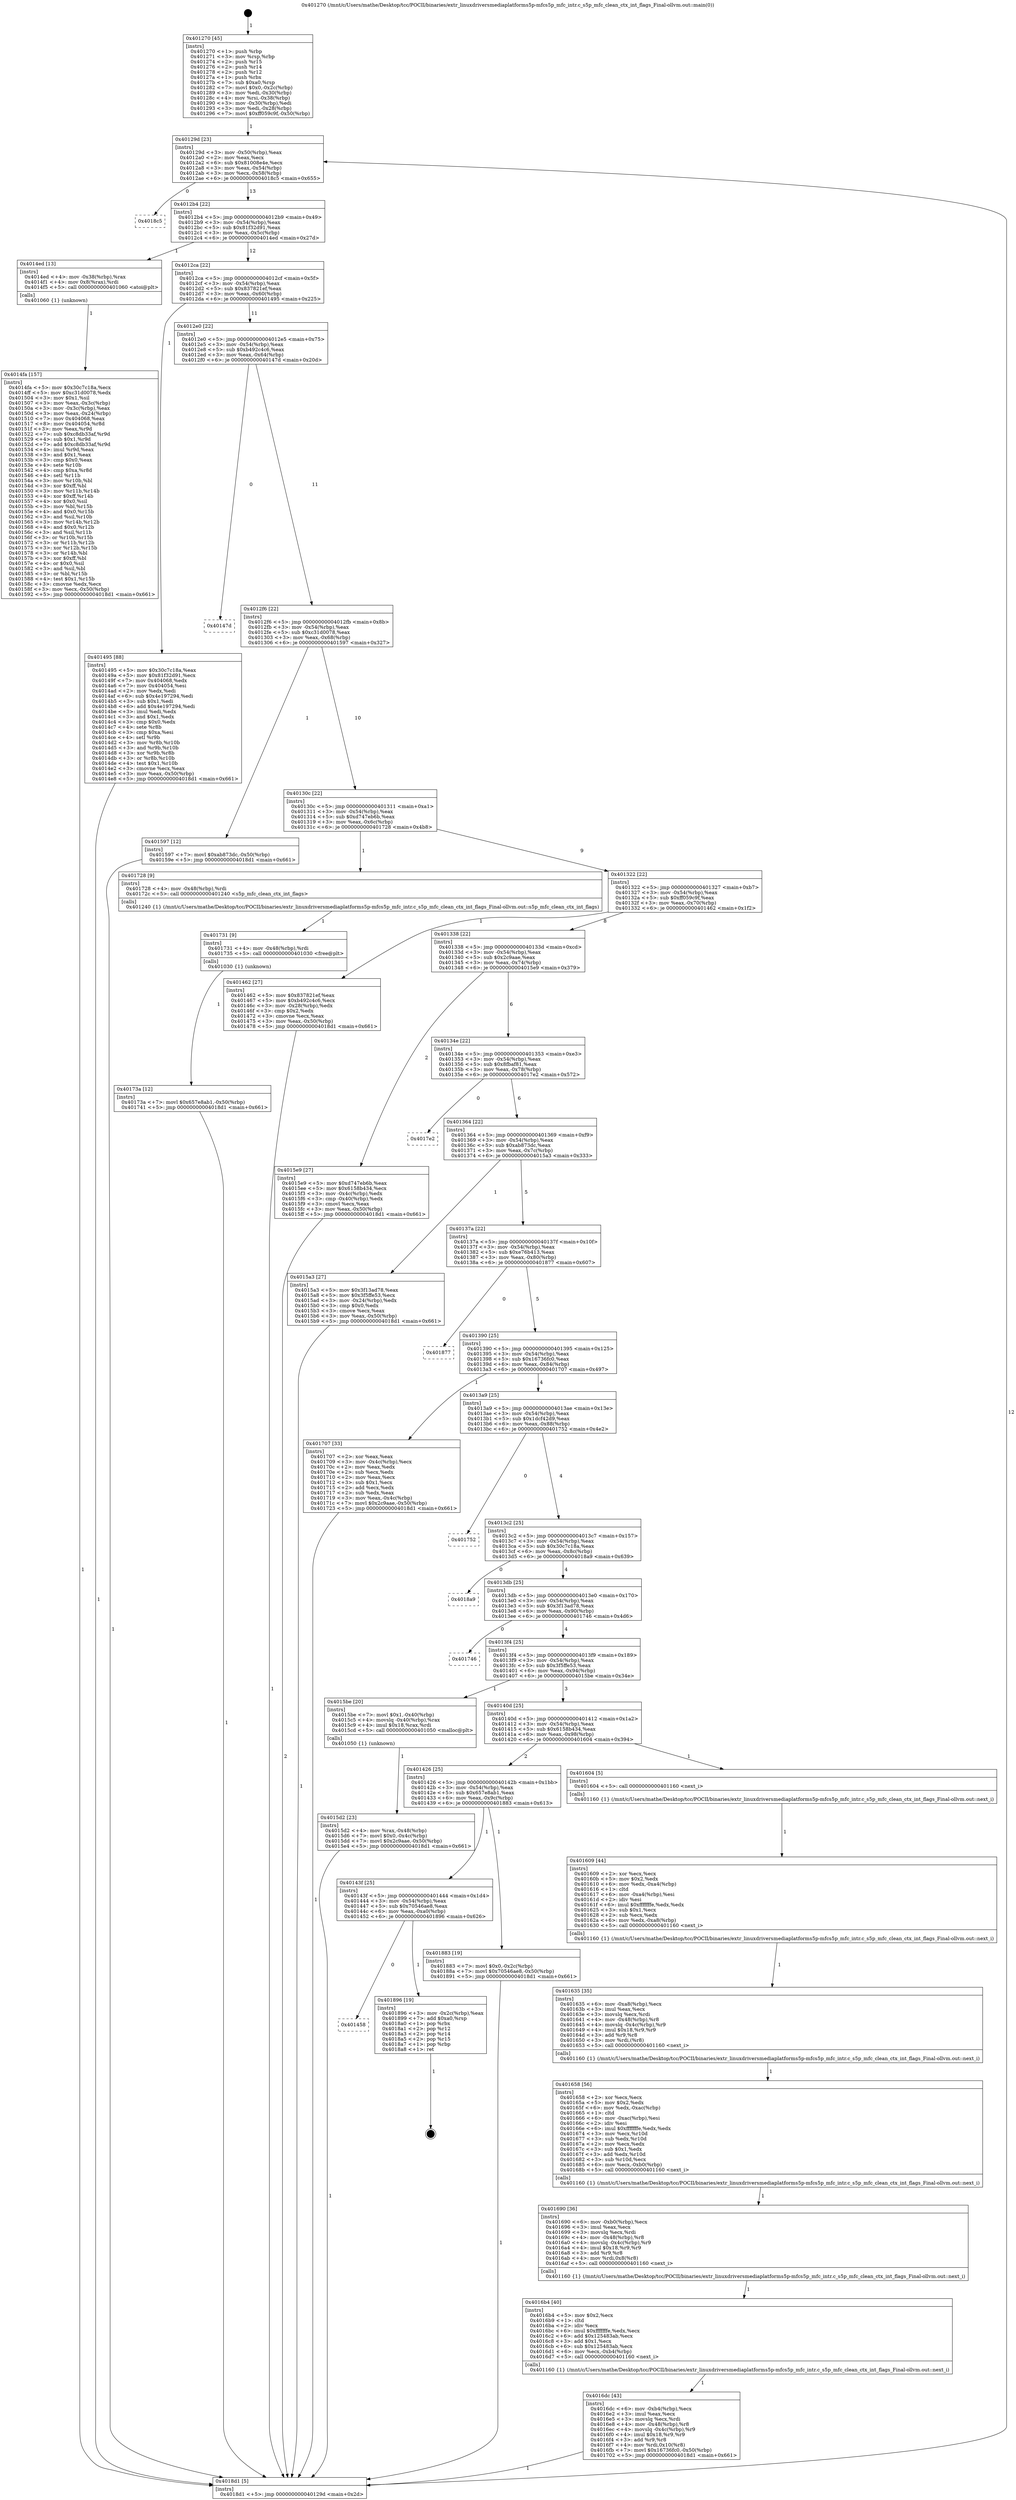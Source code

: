 digraph "0x401270" {
  label = "0x401270 (/mnt/c/Users/mathe/Desktop/tcc/POCII/binaries/extr_linuxdriversmediaplatforms5p-mfcs5p_mfc_intr.c_s5p_mfc_clean_ctx_int_flags_Final-ollvm.out::main(0))"
  labelloc = "t"
  node[shape=record]

  Entry [label="",width=0.3,height=0.3,shape=circle,fillcolor=black,style=filled]
  "0x40129d" [label="{
     0x40129d [23]\l
     | [instrs]\l
     &nbsp;&nbsp;0x40129d \<+3\>: mov -0x50(%rbp),%eax\l
     &nbsp;&nbsp;0x4012a0 \<+2\>: mov %eax,%ecx\l
     &nbsp;&nbsp;0x4012a2 \<+6\>: sub $0x81008e4e,%ecx\l
     &nbsp;&nbsp;0x4012a8 \<+3\>: mov %eax,-0x54(%rbp)\l
     &nbsp;&nbsp;0x4012ab \<+3\>: mov %ecx,-0x58(%rbp)\l
     &nbsp;&nbsp;0x4012ae \<+6\>: je 00000000004018c5 \<main+0x655\>\l
  }"]
  "0x4018c5" [label="{
     0x4018c5\l
  }", style=dashed]
  "0x4012b4" [label="{
     0x4012b4 [22]\l
     | [instrs]\l
     &nbsp;&nbsp;0x4012b4 \<+5\>: jmp 00000000004012b9 \<main+0x49\>\l
     &nbsp;&nbsp;0x4012b9 \<+3\>: mov -0x54(%rbp),%eax\l
     &nbsp;&nbsp;0x4012bc \<+5\>: sub $0x81f32d91,%eax\l
     &nbsp;&nbsp;0x4012c1 \<+3\>: mov %eax,-0x5c(%rbp)\l
     &nbsp;&nbsp;0x4012c4 \<+6\>: je 00000000004014ed \<main+0x27d\>\l
  }"]
  Exit [label="",width=0.3,height=0.3,shape=circle,fillcolor=black,style=filled,peripheries=2]
  "0x4014ed" [label="{
     0x4014ed [13]\l
     | [instrs]\l
     &nbsp;&nbsp;0x4014ed \<+4\>: mov -0x38(%rbp),%rax\l
     &nbsp;&nbsp;0x4014f1 \<+4\>: mov 0x8(%rax),%rdi\l
     &nbsp;&nbsp;0x4014f5 \<+5\>: call 0000000000401060 \<atoi@plt\>\l
     | [calls]\l
     &nbsp;&nbsp;0x401060 \{1\} (unknown)\l
  }"]
  "0x4012ca" [label="{
     0x4012ca [22]\l
     | [instrs]\l
     &nbsp;&nbsp;0x4012ca \<+5\>: jmp 00000000004012cf \<main+0x5f\>\l
     &nbsp;&nbsp;0x4012cf \<+3\>: mov -0x54(%rbp),%eax\l
     &nbsp;&nbsp;0x4012d2 \<+5\>: sub $0x837821ef,%eax\l
     &nbsp;&nbsp;0x4012d7 \<+3\>: mov %eax,-0x60(%rbp)\l
     &nbsp;&nbsp;0x4012da \<+6\>: je 0000000000401495 \<main+0x225\>\l
  }"]
  "0x401458" [label="{
     0x401458\l
  }", style=dashed]
  "0x401495" [label="{
     0x401495 [88]\l
     | [instrs]\l
     &nbsp;&nbsp;0x401495 \<+5\>: mov $0x30c7c18a,%eax\l
     &nbsp;&nbsp;0x40149a \<+5\>: mov $0x81f32d91,%ecx\l
     &nbsp;&nbsp;0x40149f \<+7\>: mov 0x404068,%edx\l
     &nbsp;&nbsp;0x4014a6 \<+7\>: mov 0x404054,%esi\l
     &nbsp;&nbsp;0x4014ad \<+2\>: mov %edx,%edi\l
     &nbsp;&nbsp;0x4014af \<+6\>: sub $0x4e197294,%edi\l
     &nbsp;&nbsp;0x4014b5 \<+3\>: sub $0x1,%edi\l
     &nbsp;&nbsp;0x4014b8 \<+6\>: add $0x4e197294,%edi\l
     &nbsp;&nbsp;0x4014be \<+3\>: imul %edi,%edx\l
     &nbsp;&nbsp;0x4014c1 \<+3\>: and $0x1,%edx\l
     &nbsp;&nbsp;0x4014c4 \<+3\>: cmp $0x0,%edx\l
     &nbsp;&nbsp;0x4014c7 \<+4\>: sete %r8b\l
     &nbsp;&nbsp;0x4014cb \<+3\>: cmp $0xa,%esi\l
     &nbsp;&nbsp;0x4014ce \<+4\>: setl %r9b\l
     &nbsp;&nbsp;0x4014d2 \<+3\>: mov %r8b,%r10b\l
     &nbsp;&nbsp;0x4014d5 \<+3\>: and %r9b,%r10b\l
     &nbsp;&nbsp;0x4014d8 \<+3\>: xor %r9b,%r8b\l
     &nbsp;&nbsp;0x4014db \<+3\>: or %r8b,%r10b\l
     &nbsp;&nbsp;0x4014de \<+4\>: test $0x1,%r10b\l
     &nbsp;&nbsp;0x4014e2 \<+3\>: cmovne %ecx,%eax\l
     &nbsp;&nbsp;0x4014e5 \<+3\>: mov %eax,-0x50(%rbp)\l
     &nbsp;&nbsp;0x4014e8 \<+5\>: jmp 00000000004018d1 \<main+0x661\>\l
  }"]
  "0x4012e0" [label="{
     0x4012e0 [22]\l
     | [instrs]\l
     &nbsp;&nbsp;0x4012e0 \<+5\>: jmp 00000000004012e5 \<main+0x75\>\l
     &nbsp;&nbsp;0x4012e5 \<+3\>: mov -0x54(%rbp),%eax\l
     &nbsp;&nbsp;0x4012e8 \<+5\>: sub $0xb492c4c6,%eax\l
     &nbsp;&nbsp;0x4012ed \<+3\>: mov %eax,-0x64(%rbp)\l
     &nbsp;&nbsp;0x4012f0 \<+6\>: je 000000000040147d \<main+0x20d\>\l
  }"]
  "0x401896" [label="{
     0x401896 [19]\l
     | [instrs]\l
     &nbsp;&nbsp;0x401896 \<+3\>: mov -0x2c(%rbp),%eax\l
     &nbsp;&nbsp;0x401899 \<+7\>: add $0xa0,%rsp\l
     &nbsp;&nbsp;0x4018a0 \<+1\>: pop %rbx\l
     &nbsp;&nbsp;0x4018a1 \<+2\>: pop %r12\l
     &nbsp;&nbsp;0x4018a3 \<+2\>: pop %r14\l
     &nbsp;&nbsp;0x4018a5 \<+2\>: pop %r15\l
     &nbsp;&nbsp;0x4018a7 \<+1\>: pop %rbp\l
     &nbsp;&nbsp;0x4018a8 \<+1\>: ret\l
  }"]
  "0x40147d" [label="{
     0x40147d\l
  }", style=dashed]
  "0x4012f6" [label="{
     0x4012f6 [22]\l
     | [instrs]\l
     &nbsp;&nbsp;0x4012f6 \<+5\>: jmp 00000000004012fb \<main+0x8b\>\l
     &nbsp;&nbsp;0x4012fb \<+3\>: mov -0x54(%rbp),%eax\l
     &nbsp;&nbsp;0x4012fe \<+5\>: sub $0xc31d0078,%eax\l
     &nbsp;&nbsp;0x401303 \<+3\>: mov %eax,-0x68(%rbp)\l
     &nbsp;&nbsp;0x401306 \<+6\>: je 0000000000401597 \<main+0x327\>\l
  }"]
  "0x40143f" [label="{
     0x40143f [25]\l
     | [instrs]\l
     &nbsp;&nbsp;0x40143f \<+5\>: jmp 0000000000401444 \<main+0x1d4\>\l
     &nbsp;&nbsp;0x401444 \<+3\>: mov -0x54(%rbp),%eax\l
     &nbsp;&nbsp;0x401447 \<+5\>: sub $0x70546ae8,%eax\l
     &nbsp;&nbsp;0x40144c \<+6\>: mov %eax,-0xa0(%rbp)\l
     &nbsp;&nbsp;0x401452 \<+6\>: je 0000000000401896 \<main+0x626\>\l
  }"]
  "0x401597" [label="{
     0x401597 [12]\l
     | [instrs]\l
     &nbsp;&nbsp;0x401597 \<+7\>: movl $0xab873dc,-0x50(%rbp)\l
     &nbsp;&nbsp;0x40159e \<+5\>: jmp 00000000004018d1 \<main+0x661\>\l
  }"]
  "0x40130c" [label="{
     0x40130c [22]\l
     | [instrs]\l
     &nbsp;&nbsp;0x40130c \<+5\>: jmp 0000000000401311 \<main+0xa1\>\l
     &nbsp;&nbsp;0x401311 \<+3\>: mov -0x54(%rbp),%eax\l
     &nbsp;&nbsp;0x401314 \<+5\>: sub $0xd747eb6b,%eax\l
     &nbsp;&nbsp;0x401319 \<+3\>: mov %eax,-0x6c(%rbp)\l
     &nbsp;&nbsp;0x40131c \<+6\>: je 0000000000401728 \<main+0x4b8\>\l
  }"]
  "0x401883" [label="{
     0x401883 [19]\l
     | [instrs]\l
     &nbsp;&nbsp;0x401883 \<+7\>: movl $0x0,-0x2c(%rbp)\l
     &nbsp;&nbsp;0x40188a \<+7\>: movl $0x70546ae8,-0x50(%rbp)\l
     &nbsp;&nbsp;0x401891 \<+5\>: jmp 00000000004018d1 \<main+0x661\>\l
  }"]
  "0x401728" [label="{
     0x401728 [9]\l
     | [instrs]\l
     &nbsp;&nbsp;0x401728 \<+4\>: mov -0x48(%rbp),%rdi\l
     &nbsp;&nbsp;0x40172c \<+5\>: call 0000000000401240 \<s5p_mfc_clean_ctx_int_flags\>\l
     | [calls]\l
     &nbsp;&nbsp;0x401240 \{1\} (/mnt/c/Users/mathe/Desktop/tcc/POCII/binaries/extr_linuxdriversmediaplatforms5p-mfcs5p_mfc_intr.c_s5p_mfc_clean_ctx_int_flags_Final-ollvm.out::s5p_mfc_clean_ctx_int_flags)\l
  }"]
  "0x401322" [label="{
     0x401322 [22]\l
     | [instrs]\l
     &nbsp;&nbsp;0x401322 \<+5\>: jmp 0000000000401327 \<main+0xb7\>\l
     &nbsp;&nbsp;0x401327 \<+3\>: mov -0x54(%rbp),%eax\l
     &nbsp;&nbsp;0x40132a \<+5\>: sub $0xff059c9f,%eax\l
     &nbsp;&nbsp;0x40132f \<+3\>: mov %eax,-0x70(%rbp)\l
     &nbsp;&nbsp;0x401332 \<+6\>: je 0000000000401462 \<main+0x1f2\>\l
  }"]
  "0x40173a" [label="{
     0x40173a [12]\l
     | [instrs]\l
     &nbsp;&nbsp;0x40173a \<+7\>: movl $0x657e8ab1,-0x50(%rbp)\l
     &nbsp;&nbsp;0x401741 \<+5\>: jmp 00000000004018d1 \<main+0x661\>\l
  }"]
  "0x401462" [label="{
     0x401462 [27]\l
     | [instrs]\l
     &nbsp;&nbsp;0x401462 \<+5\>: mov $0x837821ef,%eax\l
     &nbsp;&nbsp;0x401467 \<+5\>: mov $0xb492c4c6,%ecx\l
     &nbsp;&nbsp;0x40146c \<+3\>: mov -0x28(%rbp),%edx\l
     &nbsp;&nbsp;0x40146f \<+3\>: cmp $0x2,%edx\l
     &nbsp;&nbsp;0x401472 \<+3\>: cmovne %ecx,%eax\l
     &nbsp;&nbsp;0x401475 \<+3\>: mov %eax,-0x50(%rbp)\l
     &nbsp;&nbsp;0x401478 \<+5\>: jmp 00000000004018d1 \<main+0x661\>\l
  }"]
  "0x401338" [label="{
     0x401338 [22]\l
     | [instrs]\l
     &nbsp;&nbsp;0x401338 \<+5\>: jmp 000000000040133d \<main+0xcd\>\l
     &nbsp;&nbsp;0x40133d \<+3\>: mov -0x54(%rbp),%eax\l
     &nbsp;&nbsp;0x401340 \<+5\>: sub $0x2c9aae,%eax\l
     &nbsp;&nbsp;0x401345 \<+3\>: mov %eax,-0x74(%rbp)\l
     &nbsp;&nbsp;0x401348 \<+6\>: je 00000000004015e9 \<main+0x379\>\l
  }"]
  "0x4018d1" [label="{
     0x4018d1 [5]\l
     | [instrs]\l
     &nbsp;&nbsp;0x4018d1 \<+5\>: jmp 000000000040129d \<main+0x2d\>\l
  }"]
  "0x401270" [label="{
     0x401270 [45]\l
     | [instrs]\l
     &nbsp;&nbsp;0x401270 \<+1\>: push %rbp\l
     &nbsp;&nbsp;0x401271 \<+3\>: mov %rsp,%rbp\l
     &nbsp;&nbsp;0x401274 \<+2\>: push %r15\l
     &nbsp;&nbsp;0x401276 \<+2\>: push %r14\l
     &nbsp;&nbsp;0x401278 \<+2\>: push %r12\l
     &nbsp;&nbsp;0x40127a \<+1\>: push %rbx\l
     &nbsp;&nbsp;0x40127b \<+7\>: sub $0xa0,%rsp\l
     &nbsp;&nbsp;0x401282 \<+7\>: movl $0x0,-0x2c(%rbp)\l
     &nbsp;&nbsp;0x401289 \<+3\>: mov %edi,-0x30(%rbp)\l
     &nbsp;&nbsp;0x40128c \<+4\>: mov %rsi,-0x38(%rbp)\l
     &nbsp;&nbsp;0x401290 \<+3\>: mov -0x30(%rbp),%edi\l
     &nbsp;&nbsp;0x401293 \<+3\>: mov %edi,-0x28(%rbp)\l
     &nbsp;&nbsp;0x401296 \<+7\>: movl $0xff059c9f,-0x50(%rbp)\l
  }"]
  "0x4014fa" [label="{
     0x4014fa [157]\l
     | [instrs]\l
     &nbsp;&nbsp;0x4014fa \<+5\>: mov $0x30c7c18a,%ecx\l
     &nbsp;&nbsp;0x4014ff \<+5\>: mov $0xc31d0078,%edx\l
     &nbsp;&nbsp;0x401504 \<+3\>: mov $0x1,%sil\l
     &nbsp;&nbsp;0x401507 \<+3\>: mov %eax,-0x3c(%rbp)\l
     &nbsp;&nbsp;0x40150a \<+3\>: mov -0x3c(%rbp),%eax\l
     &nbsp;&nbsp;0x40150d \<+3\>: mov %eax,-0x24(%rbp)\l
     &nbsp;&nbsp;0x401510 \<+7\>: mov 0x404068,%eax\l
     &nbsp;&nbsp;0x401517 \<+8\>: mov 0x404054,%r8d\l
     &nbsp;&nbsp;0x40151f \<+3\>: mov %eax,%r9d\l
     &nbsp;&nbsp;0x401522 \<+7\>: sub $0xc8db33af,%r9d\l
     &nbsp;&nbsp;0x401529 \<+4\>: sub $0x1,%r9d\l
     &nbsp;&nbsp;0x40152d \<+7\>: add $0xc8db33af,%r9d\l
     &nbsp;&nbsp;0x401534 \<+4\>: imul %r9d,%eax\l
     &nbsp;&nbsp;0x401538 \<+3\>: and $0x1,%eax\l
     &nbsp;&nbsp;0x40153b \<+3\>: cmp $0x0,%eax\l
     &nbsp;&nbsp;0x40153e \<+4\>: sete %r10b\l
     &nbsp;&nbsp;0x401542 \<+4\>: cmp $0xa,%r8d\l
     &nbsp;&nbsp;0x401546 \<+4\>: setl %r11b\l
     &nbsp;&nbsp;0x40154a \<+3\>: mov %r10b,%bl\l
     &nbsp;&nbsp;0x40154d \<+3\>: xor $0xff,%bl\l
     &nbsp;&nbsp;0x401550 \<+3\>: mov %r11b,%r14b\l
     &nbsp;&nbsp;0x401553 \<+4\>: xor $0xff,%r14b\l
     &nbsp;&nbsp;0x401557 \<+4\>: xor $0x0,%sil\l
     &nbsp;&nbsp;0x40155b \<+3\>: mov %bl,%r15b\l
     &nbsp;&nbsp;0x40155e \<+4\>: and $0x0,%r15b\l
     &nbsp;&nbsp;0x401562 \<+3\>: and %sil,%r10b\l
     &nbsp;&nbsp;0x401565 \<+3\>: mov %r14b,%r12b\l
     &nbsp;&nbsp;0x401568 \<+4\>: and $0x0,%r12b\l
     &nbsp;&nbsp;0x40156c \<+3\>: and %sil,%r11b\l
     &nbsp;&nbsp;0x40156f \<+3\>: or %r10b,%r15b\l
     &nbsp;&nbsp;0x401572 \<+3\>: or %r11b,%r12b\l
     &nbsp;&nbsp;0x401575 \<+3\>: xor %r12b,%r15b\l
     &nbsp;&nbsp;0x401578 \<+3\>: or %r14b,%bl\l
     &nbsp;&nbsp;0x40157b \<+3\>: xor $0xff,%bl\l
     &nbsp;&nbsp;0x40157e \<+4\>: or $0x0,%sil\l
     &nbsp;&nbsp;0x401582 \<+3\>: and %sil,%bl\l
     &nbsp;&nbsp;0x401585 \<+3\>: or %bl,%r15b\l
     &nbsp;&nbsp;0x401588 \<+4\>: test $0x1,%r15b\l
     &nbsp;&nbsp;0x40158c \<+3\>: cmovne %edx,%ecx\l
     &nbsp;&nbsp;0x40158f \<+3\>: mov %ecx,-0x50(%rbp)\l
     &nbsp;&nbsp;0x401592 \<+5\>: jmp 00000000004018d1 \<main+0x661\>\l
  }"]
  "0x401731" [label="{
     0x401731 [9]\l
     | [instrs]\l
     &nbsp;&nbsp;0x401731 \<+4\>: mov -0x48(%rbp),%rdi\l
     &nbsp;&nbsp;0x401735 \<+5\>: call 0000000000401030 \<free@plt\>\l
     | [calls]\l
     &nbsp;&nbsp;0x401030 \{1\} (unknown)\l
  }"]
  "0x4015e9" [label="{
     0x4015e9 [27]\l
     | [instrs]\l
     &nbsp;&nbsp;0x4015e9 \<+5\>: mov $0xd747eb6b,%eax\l
     &nbsp;&nbsp;0x4015ee \<+5\>: mov $0x6158b434,%ecx\l
     &nbsp;&nbsp;0x4015f3 \<+3\>: mov -0x4c(%rbp),%edx\l
     &nbsp;&nbsp;0x4015f6 \<+3\>: cmp -0x40(%rbp),%edx\l
     &nbsp;&nbsp;0x4015f9 \<+3\>: cmovl %ecx,%eax\l
     &nbsp;&nbsp;0x4015fc \<+3\>: mov %eax,-0x50(%rbp)\l
     &nbsp;&nbsp;0x4015ff \<+5\>: jmp 00000000004018d1 \<main+0x661\>\l
  }"]
  "0x40134e" [label="{
     0x40134e [22]\l
     | [instrs]\l
     &nbsp;&nbsp;0x40134e \<+5\>: jmp 0000000000401353 \<main+0xe3\>\l
     &nbsp;&nbsp;0x401353 \<+3\>: mov -0x54(%rbp),%eax\l
     &nbsp;&nbsp;0x401356 \<+5\>: sub $0x8fbaf81,%eax\l
     &nbsp;&nbsp;0x40135b \<+3\>: mov %eax,-0x78(%rbp)\l
     &nbsp;&nbsp;0x40135e \<+6\>: je 00000000004017e2 \<main+0x572\>\l
  }"]
  "0x4016dc" [label="{
     0x4016dc [43]\l
     | [instrs]\l
     &nbsp;&nbsp;0x4016dc \<+6\>: mov -0xb4(%rbp),%ecx\l
     &nbsp;&nbsp;0x4016e2 \<+3\>: imul %eax,%ecx\l
     &nbsp;&nbsp;0x4016e5 \<+3\>: movslq %ecx,%rdi\l
     &nbsp;&nbsp;0x4016e8 \<+4\>: mov -0x48(%rbp),%r8\l
     &nbsp;&nbsp;0x4016ec \<+4\>: movslq -0x4c(%rbp),%r9\l
     &nbsp;&nbsp;0x4016f0 \<+4\>: imul $0x18,%r9,%r9\l
     &nbsp;&nbsp;0x4016f4 \<+3\>: add %r9,%r8\l
     &nbsp;&nbsp;0x4016f7 \<+4\>: mov %rdi,0x10(%r8)\l
     &nbsp;&nbsp;0x4016fb \<+7\>: movl $0x16736fc0,-0x50(%rbp)\l
     &nbsp;&nbsp;0x401702 \<+5\>: jmp 00000000004018d1 \<main+0x661\>\l
  }"]
  "0x4017e2" [label="{
     0x4017e2\l
  }", style=dashed]
  "0x401364" [label="{
     0x401364 [22]\l
     | [instrs]\l
     &nbsp;&nbsp;0x401364 \<+5\>: jmp 0000000000401369 \<main+0xf9\>\l
     &nbsp;&nbsp;0x401369 \<+3\>: mov -0x54(%rbp),%eax\l
     &nbsp;&nbsp;0x40136c \<+5\>: sub $0xab873dc,%eax\l
     &nbsp;&nbsp;0x401371 \<+3\>: mov %eax,-0x7c(%rbp)\l
     &nbsp;&nbsp;0x401374 \<+6\>: je 00000000004015a3 \<main+0x333\>\l
  }"]
  "0x4016b4" [label="{
     0x4016b4 [40]\l
     | [instrs]\l
     &nbsp;&nbsp;0x4016b4 \<+5\>: mov $0x2,%ecx\l
     &nbsp;&nbsp;0x4016b9 \<+1\>: cltd\l
     &nbsp;&nbsp;0x4016ba \<+2\>: idiv %ecx\l
     &nbsp;&nbsp;0x4016bc \<+6\>: imul $0xfffffffe,%edx,%ecx\l
     &nbsp;&nbsp;0x4016c2 \<+6\>: add $0x125483ab,%ecx\l
     &nbsp;&nbsp;0x4016c8 \<+3\>: add $0x1,%ecx\l
     &nbsp;&nbsp;0x4016cb \<+6\>: sub $0x125483ab,%ecx\l
     &nbsp;&nbsp;0x4016d1 \<+6\>: mov %ecx,-0xb4(%rbp)\l
     &nbsp;&nbsp;0x4016d7 \<+5\>: call 0000000000401160 \<next_i\>\l
     | [calls]\l
     &nbsp;&nbsp;0x401160 \{1\} (/mnt/c/Users/mathe/Desktop/tcc/POCII/binaries/extr_linuxdriversmediaplatforms5p-mfcs5p_mfc_intr.c_s5p_mfc_clean_ctx_int_flags_Final-ollvm.out::next_i)\l
  }"]
  "0x4015a3" [label="{
     0x4015a3 [27]\l
     | [instrs]\l
     &nbsp;&nbsp;0x4015a3 \<+5\>: mov $0x3f13ad78,%eax\l
     &nbsp;&nbsp;0x4015a8 \<+5\>: mov $0x3f5ffe53,%ecx\l
     &nbsp;&nbsp;0x4015ad \<+3\>: mov -0x24(%rbp),%edx\l
     &nbsp;&nbsp;0x4015b0 \<+3\>: cmp $0x0,%edx\l
     &nbsp;&nbsp;0x4015b3 \<+3\>: cmove %ecx,%eax\l
     &nbsp;&nbsp;0x4015b6 \<+3\>: mov %eax,-0x50(%rbp)\l
     &nbsp;&nbsp;0x4015b9 \<+5\>: jmp 00000000004018d1 \<main+0x661\>\l
  }"]
  "0x40137a" [label="{
     0x40137a [22]\l
     | [instrs]\l
     &nbsp;&nbsp;0x40137a \<+5\>: jmp 000000000040137f \<main+0x10f\>\l
     &nbsp;&nbsp;0x40137f \<+3\>: mov -0x54(%rbp),%eax\l
     &nbsp;&nbsp;0x401382 \<+5\>: sub $0xe76b413,%eax\l
     &nbsp;&nbsp;0x401387 \<+3\>: mov %eax,-0x80(%rbp)\l
     &nbsp;&nbsp;0x40138a \<+6\>: je 0000000000401877 \<main+0x607\>\l
  }"]
  "0x401690" [label="{
     0x401690 [36]\l
     | [instrs]\l
     &nbsp;&nbsp;0x401690 \<+6\>: mov -0xb0(%rbp),%ecx\l
     &nbsp;&nbsp;0x401696 \<+3\>: imul %eax,%ecx\l
     &nbsp;&nbsp;0x401699 \<+3\>: movslq %ecx,%rdi\l
     &nbsp;&nbsp;0x40169c \<+4\>: mov -0x48(%rbp),%r8\l
     &nbsp;&nbsp;0x4016a0 \<+4\>: movslq -0x4c(%rbp),%r9\l
     &nbsp;&nbsp;0x4016a4 \<+4\>: imul $0x18,%r9,%r9\l
     &nbsp;&nbsp;0x4016a8 \<+3\>: add %r9,%r8\l
     &nbsp;&nbsp;0x4016ab \<+4\>: mov %rdi,0x8(%r8)\l
     &nbsp;&nbsp;0x4016af \<+5\>: call 0000000000401160 \<next_i\>\l
     | [calls]\l
     &nbsp;&nbsp;0x401160 \{1\} (/mnt/c/Users/mathe/Desktop/tcc/POCII/binaries/extr_linuxdriversmediaplatforms5p-mfcs5p_mfc_intr.c_s5p_mfc_clean_ctx_int_flags_Final-ollvm.out::next_i)\l
  }"]
  "0x401877" [label="{
     0x401877\l
  }", style=dashed]
  "0x401390" [label="{
     0x401390 [25]\l
     | [instrs]\l
     &nbsp;&nbsp;0x401390 \<+5\>: jmp 0000000000401395 \<main+0x125\>\l
     &nbsp;&nbsp;0x401395 \<+3\>: mov -0x54(%rbp),%eax\l
     &nbsp;&nbsp;0x401398 \<+5\>: sub $0x16736fc0,%eax\l
     &nbsp;&nbsp;0x40139d \<+6\>: mov %eax,-0x84(%rbp)\l
     &nbsp;&nbsp;0x4013a3 \<+6\>: je 0000000000401707 \<main+0x497\>\l
  }"]
  "0x401658" [label="{
     0x401658 [56]\l
     | [instrs]\l
     &nbsp;&nbsp;0x401658 \<+2\>: xor %ecx,%ecx\l
     &nbsp;&nbsp;0x40165a \<+5\>: mov $0x2,%edx\l
     &nbsp;&nbsp;0x40165f \<+6\>: mov %edx,-0xac(%rbp)\l
     &nbsp;&nbsp;0x401665 \<+1\>: cltd\l
     &nbsp;&nbsp;0x401666 \<+6\>: mov -0xac(%rbp),%esi\l
     &nbsp;&nbsp;0x40166c \<+2\>: idiv %esi\l
     &nbsp;&nbsp;0x40166e \<+6\>: imul $0xfffffffe,%edx,%edx\l
     &nbsp;&nbsp;0x401674 \<+3\>: mov %ecx,%r10d\l
     &nbsp;&nbsp;0x401677 \<+3\>: sub %edx,%r10d\l
     &nbsp;&nbsp;0x40167a \<+2\>: mov %ecx,%edx\l
     &nbsp;&nbsp;0x40167c \<+3\>: sub $0x1,%edx\l
     &nbsp;&nbsp;0x40167f \<+3\>: add %edx,%r10d\l
     &nbsp;&nbsp;0x401682 \<+3\>: sub %r10d,%ecx\l
     &nbsp;&nbsp;0x401685 \<+6\>: mov %ecx,-0xb0(%rbp)\l
     &nbsp;&nbsp;0x40168b \<+5\>: call 0000000000401160 \<next_i\>\l
     | [calls]\l
     &nbsp;&nbsp;0x401160 \{1\} (/mnt/c/Users/mathe/Desktop/tcc/POCII/binaries/extr_linuxdriversmediaplatforms5p-mfcs5p_mfc_intr.c_s5p_mfc_clean_ctx_int_flags_Final-ollvm.out::next_i)\l
  }"]
  "0x401707" [label="{
     0x401707 [33]\l
     | [instrs]\l
     &nbsp;&nbsp;0x401707 \<+2\>: xor %eax,%eax\l
     &nbsp;&nbsp;0x401709 \<+3\>: mov -0x4c(%rbp),%ecx\l
     &nbsp;&nbsp;0x40170c \<+2\>: mov %eax,%edx\l
     &nbsp;&nbsp;0x40170e \<+2\>: sub %ecx,%edx\l
     &nbsp;&nbsp;0x401710 \<+2\>: mov %eax,%ecx\l
     &nbsp;&nbsp;0x401712 \<+3\>: sub $0x1,%ecx\l
     &nbsp;&nbsp;0x401715 \<+2\>: add %ecx,%edx\l
     &nbsp;&nbsp;0x401717 \<+2\>: sub %edx,%eax\l
     &nbsp;&nbsp;0x401719 \<+3\>: mov %eax,-0x4c(%rbp)\l
     &nbsp;&nbsp;0x40171c \<+7\>: movl $0x2c9aae,-0x50(%rbp)\l
     &nbsp;&nbsp;0x401723 \<+5\>: jmp 00000000004018d1 \<main+0x661\>\l
  }"]
  "0x4013a9" [label="{
     0x4013a9 [25]\l
     | [instrs]\l
     &nbsp;&nbsp;0x4013a9 \<+5\>: jmp 00000000004013ae \<main+0x13e\>\l
     &nbsp;&nbsp;0x4013ae \<+3\>: mov -0x54(%rbp),%eax\l
     &nbsp;&nbsp;0x4013b1 \<+5\>: sub $0x1dcf42d9,%eax\l
     &nbsp;&nbsp;0x4013b6 \<+6\>: mov %eax,-0x88(%rbp)\l
     &nbsp;&nbsp;0x4013bc \<+6\>: je 0000000000401752 \<main+0x4e2\>\l
  }"]
  "0x401635" [label="{
     0x401635 [35]\l
     | [instrs]\l
     &nbsp;&nbsp;0x401635 \<+6\>: mov -0xa8(%rbp),%ecx\l
     &nbsp;&nbsp;0x40163b \<+3\>: imul %eax,%ecx\l
     &nbsp;&nbsp;0x40163e \<+3\>: movslq %ecx,%rdi\l
     &nbsp;&nbsp;0x401641 \<+4\>: mov -0x48(%rbp),%r8\l
     &nbsp;&nbsp;0x401645 \<+4\>: movslq -0x4c(%rbp),%r9\l
     &nbsp;&nbsp;0x401649 \<+4\>: imul $0x18,%r9,%r9\l
     &nbsp;&nbsp;0x40164d \<+3\>: add %r9,%r8\l
     &nbsp;&nbsp;0x401650 \<+3\>: mov %rdi,(%r8)\l
     &nbsp;&nbsp;0x401653 \<+5\>: call 0000000000401160 \<next_i\>\l
     | [calls]\l
     &nbsp;&nbsp;0x401160 \{1\} (/mnt/c/Users/mathe/Desktop/tcc/POCII/binaries/extr_linuxdriversmediaplatforms5p-mfcs5p_mfc_intr.c_s5p_mfc_clean_ctx_int_flags_Final-ollvm.out::next_i)\l
  }"]
  "0x401752" [label="{
     0x401752\l
  }", style=dashed]
  "0x4013c2" [label="{
     0x4013c2 [25]\l
     | [instrs]\l
     &nbsp;&nbsp;0x4013c2 \<+5\>: jmp 00000000004013c7 \<main+0x157\>\l
     &nbsp;&nbsp;0x4013c7 \<+3\>: mov -0x54(%rbp),%eax\l
     &nbsp;&nbsp;0x4013ca \<+5\>: sub $0x30c7c18a,%eax\l
     &nbsp;&nbsp;0x4013cf \<+6\>: mov %eax,-0x8c(%rbp)\l
     &nbsp;&nbsp;0x4013d5 \<+6\>: je 00000000004018a9 \<main+0x639\>\l
  }"]
  "0x401609" [label="{
     0x401609 [44]\l
     | [instrs]\l
     &nbsp;&nbsp;0x401609 \<+2\>: xor %ecx,%ecx\l
     &nbsp;&nbsp;0x40160b \<+5\>: mov $0x2,%edx\l
     &nbsp;&nbsp;0x401610 \<+6\>: mov %edx,-0xa4(%rbp)\l
     &nbsp;&nbsp;0x401616 \<+1\>: cltd\l
     &nbsp;&nbsp;0x401617 \<+6\>: mov -0xa4(%rbp),%esi\l
     &nbsp;&nbsp;0x40161d \<+2\>: idiv %esi\l
     &nbsp;&nbsp;0x40161f \<+6\>: imul $0xfffffffe,%edx,%edx\l
     &nbsp;&nbsp;0x401625 \<+3\>: sub $0x1,%ecx\l
     &nbsp;&nbsp;0x401628 \<+2\>: sub %ecx,%edx\l
     &nbsp;&nbsp;0x40162a \<+6\>: mov %edx,-0xa8(%rbp)\l
     &nbsp;&nbsp;0x401630 \<+5\>: call 0000000000401160 \<next_i\>\l
     | [calls]\l
     &nbsp;&nbsp;0x401160 \{1\} (/mnt/c/Users/mathe/Desktop/tcc/POCII/binaries/extr_linuxdriversmediaplatforms5p-mfcs5p_mfc_intr.c_s5p_mfc_clean_ctx_int_flags_Final-ollvm.out::next_i)\l
  }"]
  "0x4018a9" [label="{
     0x4018a9\l
  }", style=dashed]
  "0x4013db" [label="{
     0x4013db [25]\l
     | [instrs]\l
     &nbsp;&nbsp;0x4013db \<+5\>: jmp 00000000004013e0 \<main+0x170\>\l
     &nbsp;&nbsp;0x4013e0 \<+3\>: mov -0x54(%rbp),%eax\l
     &nbsp;&nbsp;0x4013e3 \<+5\>: sub $0x3f13ad78,%eax\l
     &nbsp;&nbsp;0x4013e8 \<+6\>: mov %eax,-0x90(%rbp)\l
     &nbsp;&nbsp;0x4013ee \<+6\>: je 0000000000401746 \<main+0x4d6\>\l
  }"]
  "0x401426" [label="{
     0x401426 [25]\l
     | [instrs]\l
     &nbsp;&nbsp;0x401426 \<+5\>: jmp 000000000040142b \<main+0x1bb\>\l
     &nbsp;&nbsp;0x40142b \<+3\>: mov -0x54(%rbp),%eax\l
     &nbsp;&nbsp;0x40142e \<+5\>: sub $0x657e8ab1,%eax\l
     &nbsp;&nbsp;0x401433 \<+6\>: mov %eax,-0x9c(%rbp)\l
     &nbsp;&nbsp;0x401439 \<+6\>: je 0000000000401883 \<main+0x613\>\l
  }"]
  "0x401746" [label="{
     0x401746\l
  }", style=dashed]
  "0x4013f4" [label="{
     0x4013f4 [25]\l
     | [instrs]\l
     &nbsp;&nbsp;0x4013f4 \<+5\>: jmp 00000000004013f9 \<main+0x189\>\l
     &nbsp;&nbsp;0x4013f9 \<+3\>: mov -0x54(%rbp),%eax\l
     &nbsp;&nbsp;0x4013fc \<+5\>: sub $0x3f5ffe53,%eax\l
     &nbsp;&nbsp;0x401401 \<+6\>: mov %eax,-0x94(%rbp)\l
     &nbsp;&nbsp;0x401407 \<+6\>: je 00000000004015be \<main+0x34e\>\l
  }"]
  "0x401604" [label="{
     0x401604 [5]\l
     | [instrs]\l
     &nbsp;&nbsp;0x401604 \<+5\>: call 0000000000401160 \<next_i\>\l
     | [calls]\l
     &nbsp;&nbsp;0x401160 \{1\} (/mnt/c/Users/mathe/Desktop/tcc/POCII/binaries/extr_linuxdriversmediaplatforms5p-mfcs5p_mfc_intr.c_s5p_mfc_clean_ctx_int_flags_Final-ollvm.out::next_i)\l
  }"]
  "0x4015be" [label="{
     0x4015be [20]\l
     | [instrs]\l
     &nbsp;&nbsp;0x4015be \<+7\>: movl $0x1,-0x40(%rbp)\l
     &nbsp;&nbsp;0x4015c5 \<+4\>: movslq -0x40(%rbp),%rax\l
     &nbsp;&nbsp;0x4015c9 \<+4\>: imul $0x18,%rax,%rdi\l
     &nbsp;&nbsp;0x4015cd \<+5\>: call 0000000000401050 \<malloc@plt\>\l
     | [calls]\l
     &nbsp;&nbsp;0x401050 \{1\} (unknown)\l
  }"]
  "0x40140d" [label="{
     0x40140d [25]\l
     | [instrs]\l
     &nbsp;&nbsp;0x40140d \<+5\>: jmp 0000000000401412 \<main+0x1a2\>\l
     &nbsp;&nbsp;0x401412 \<+3\>: mov -0x54(%rbp),%eax\l
     &nbsp;&nbsp;0x401415 \<+5\>: sub $0x6158b434,%eax\l
     &nbsp;&nbsp;0x40141a \<+6\>: mov %eax,-0x98(%rbp)\l
     &nbsp;&nbsp;0x401420 \<+6\>: je 0000000000401604 \<main+0x394\>\l
  }"]
  "0x4015d2" [label="{
     0x4015d2 [23]\l
     | [instrs]\l
     &nbsp;&nbsp;0x4015d2 \<+4\>: mov %rax,-0x48(%rbp)\l
     &nbsp;&nbsp;0x4015d6 \<+7\>: movl $0x0,-0x4c(%rbp)\l
     &nbsp;&nbsp;0x4015dd \<+7\>: movl $0x2c9aae,-0x50(%rbp)\l
     &nbsp;&nbsp;0x4015e4 \<+5\>: jmp 00000000004018d1 \<main+0x661\>\l
  }"]
  Entry -> "0x401270" [label=" 1"]
  "0x40129d" -> "0x4018c5" [label=" 0"]
  "0x40129d" -> "0x4012b4" [label=" 13"]
  "0x401896" -> Exit [label=" 1"]
  "0x4012b4" -> "0x4014ed" [label=" 1"]
  "0x4012b4" -> "0x4012ca" [label=" 12"]
  "0x40143f" -> "0x401458" [label=" 0"]
  "0x4012ca" -> "0x401495" [label=" 1"]
  "0x4012ca" -> "0x4012e0" [label=" 11"]
  "0x40143f" -> "0x401896" [label=" 1"]
  "0x4012e0" -> "0x40147d" [label=" 0"]
  "0x4012e0" -> "0x4012f6" [label=" 11"]
  "0x401883" -> "0x4018d1" [label=" 1"]
  "0x4012f6" -> "0x401597" [label=" 1"]
  "0x4012f6" -> "0x40130c" [label=" 10"]
  "0x401426" -> "0x40143f" [label=" 1"]
  "0x40130c" -> "0x401728" [label=" 1"]
  "0x40130c" -> "0x401322" [label=" 9"]
  "0x401426" -> "0x401883" [label=" 1"]
  "0x401322" -> "0x401462" [label=" 1"]
  "0x401322" -> "0x401338" [label=" 8"]
  "0x401462" -> "0x4018d1" [label=" 1"]
  "0x401270" -> "0x40129d" [label=" 1"]
  "0x4018d1" -> "0x40129d" [label=" 12"]
  "0x401495" -> "0x4018d1" [label=" 1"]
  "0x4014ed" -> "0x4014fa" [label=" 1"]
  "0x4014fa" -> "0x4018d1" [label=" 1"]
  "0x401597" -> "0x4018d1" [label=" 1"]
  "0x40173a" -> "0x4018d1" [label=" 1"]
  "0x401338" -> "0x4015e9" [label=" 2"]
  "0x401338" -> "0x40134e" [label=" 6"]
  "0x401731" -> "0x40173a" [label=" 1"]
  "0x40134e" -> "0x4017e2" [label=" 0"]
  "0x40134e" -> "0x401364" [label=" 6"]
  "0x401728" -> "0x401731" [label=" 1"]
  "0x401364" -> "0x4015a3" [label=" 1"]
  "0x401364" -> "0x40137a" [label=" 5"]
  "0x4015a3" -> "0x4018d1" [label=" 1"]
  "0x401707" -> "0x4018d1" [label=" 1"]
  "0x40137a" -> "0x401877" [label=" 0"]
  "0x40137a" -> "0x401390" [label=" 5"]
  "0x4016dc" -> "0x4018d1" [label=" 1"]
  "0x401390" -> "0x401707" [label=" 1"]
  "0x401390" -> "0x4013a9" [label=" 4"]
  "0x4016b4" -> "0x4016dc" [label=" 1"]
  "0x4013a9" -> "0x401752" [label=" 0"]
  "0x4013a9" -> "0x4013c2" [label=" 4"]
  "0x401690" -> "0x4016b4" [label=" 1"]
  "0x4013c2" -> "0x4018a9" [label=" 0"]
  "0x4013c2" -> "0x4013db" [label=" 4"]
  "0x401658" -> "0x401690" [label=" 1"]
  "0x4013db" -> "0x401746" [label=" 0"]
  "0x4013db" -> "0x4013f4" [label=" 4"]
  "0x401635" -> "0x401658" [label=" 1"]
  "0x4013f4" -> "0x4015be" [label=" 1"]
  "0x4013f4" -> "0x40140d" [label=" 3"]
  "0x4015be" -> "0x4015d2" [label=" 1"]
  "0x4015d2" -> "0x4018d1" [label=" 1"]
  "0x4015e9" -> "0x4018d1" [label=" 2"]
  "0x401609" -> "0x401635" [label=" 1"]
  "0x40140d" -> "0x401604" [label=" 1"]
  "0x40140d" -> "0x401426" [label=" 2"]
  "0x401604" -> "0x401609" [label=" 1"]
}

